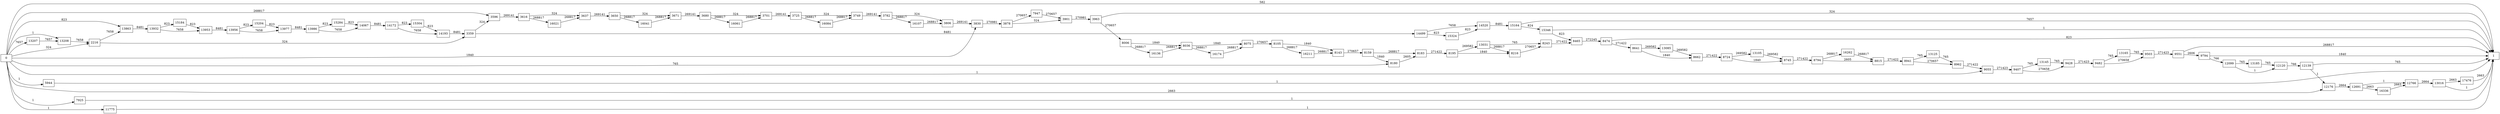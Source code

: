 digraph {
	graph [rankdir=LR]
	node [shape=rectangle]
	2216 -> 3359 [label=324]
	2216 -> 13863 [label=7658]
	3359 -> 3596 [label=324]
	3359 -> 14499 [label=8481]
	3596 -> 3616 [label=269141]
	3616 -> 3637 [label=324]
	3616 -> 16021 [label=268817]
	3637 -> 3650 [label=269141]
	3650 -> 3671 [label=324]
	3650 -> 16041 [label=268817]
	3671 -> 3680 [label=269141]
	3680 -> 3701 [label=324]
	3680 -> 16061 [label=268817]
	3701 -> 3725 [label=269141]
	3725 -> 3749 [label=324]
	3725 -> 16084 [label=268817]
	3749 -> 3782 [label=269141]
	3782 -> 3806 [label=324]
	3782 -> 16107 [label=268817]
	3806 -> 3830 [label=269141]
	3830 -> 3878 [label=270981]
	3878 -> 3901 [label=324]
	3878 -> 7947 [label=270657]
	3901 -> 3963 [label=270981]
	3963 -> 1 [label=324]
	3963 -> 8006 [label=270657]
	5944 -> 1 [label=1]
	7925 -> 1 [label=1]
	7947 -> 3901 [label=270657]
	8006 -> 8036 [label=1840]
	8006 -> 16136 [label=268817]
	8036 -> 8075 [label=1840]
	8036 -> 16174 [label=268817]
	8075 -> 8105 [label=270657]
	8105 -> 8143 [label=1840]
	8105 -> 16211 [label=268817]
	8143 -> 8159 [label=270657]
	8159 -> 8180 [label=1840]
	8159 -> 8183 [label=268817]
	8180 -> 8183 [label=2605]
	8183 -> 8195 [label=271422]
	8195 -> 8216 [label=1840]
	8195 -> 13031 [label=269582]
	8216 -> 8243 [label=270657]
	8243 -> 8465 [label=271422]
	8465 -> 8474 [label=272245]
	8474 -> 8641 [label=271422]
	8474 -> 1 [label=823]
	8641 -> 8662 [label=1840]
	8641 -> 13085 [label=269582]
	8662 -> 8724 [label=271422]
	8724 -> 8745 [label=1840]
	8724 -> 13105 [label=269582]
	8745 -> 8794 [label=271422]
	8794 -> 8815 [label=2605]
	8794 -> 16262 [label=268817]
	8815 -> 8941 [label=271422]
	8941 -> 8962 [label=270657]
	8941 -> 13125 [label=765]
	8962 -> 9055 [label=271422]
	9055 -> 9407 [label=271423]
	9407 -> 9428 [label=270658]
	9407 -> 13145 [label=765]
	9428 -> 9482 [label=271423]
	9482 -> 9503 [label=270658]
	9482 -> 13165 [label=765]
	9503 -> 9551 [label=271423]
	9551 -> 1 [label=268817]
	9551 -> 9794 [label=2606]
	9794 -> 1 [label=1840]
	9794 -> 12099 [label=766]
	11775 -> 1 [label=1]
	12099 -> 12120 [label=1]
	12099 -> 13185 [label=765]
	12120 -> 12139 [label=766]
	12139 -> 1 [label=765]
	12139 -> 12176 [label=1]
	12176 -> 12691 [label=2664]
	12691 -> 12766 [label=1]
	12691 -> 16336 [label=2663]
	12766 -> 13016 [label=2664]
	13016 -> 1 [label=1]
	13016 -> 17476 [label=2663]
	13031 -> 8243 [label=765]
	13031 -> 8216 [label=268817]
	13085 -> 8662 [label=269582]
	13105 -> 8745 [label=269582]
	13125 -> 8962 [label=765]
	13145 -> 9428 [label=765]
	13165 -> 9503 [label=765]
	13185 -> 12120 [label=765]
	13207 -> 13208 [label=7657]
	13208 -> 2216 [label=7658]
	13863 -> 13932 [label=8481]
	13932 -> 13953 [label=7658]
	13932 -> 15184 [label=823]
	13953 -> 13956 [label=8481]
	13956 -> 13977 [label=7658]
	13956 -> 15204 [label=823]
	13977 -> 13986 [label=8481]
	13986 -> 14067 [label=7658]
	13986 -> 15284 [label=823]
	14067 -> 14172 [label=8481]
	14172 -> 14193 [label=7658]
	14172 -> 15304 [label=823]
	14193 -> 3359 [label=8481]
	14499 -> 14520 [label=7658]
	14499 -> 15324 [label=823]
	14520 -> 15164 [label=8481]
	15164 -> 1 [label=7657]
	15164 -> 15346 [label=824]
	15184 -> 13953 [label=823]
	15204 -> 13977 [label=823]
	15284 -> 14067 [label=823]
	15304 -> 14193 [label=823]
	15324 -> 14520 [label=823]
	15346 -> 1 [label=1]
	15346 -> 8465 [label=823]
	16021 -> 3637 [label=268817]
	16041 -> 3671 [label=268817]
	16061 -> 3701 [label=268817]
	16084 -> 3749 [label=268817]
	16107 -> 3806 [label=268817]
	16136 -> 8036 [label=268817]
	16174 -> 8075 [label=268817]
	16211 -> 8143 [label=268817]
	16262 -> 8815 [label=268817]
	16336 -> 12766 [label=2663]
	17476 -> 1 [label=2663]
	0 -> 3830 [label=1840]
	0 -> 9055 [label=1]
	0 -> 13863 [label=823]
	0 -> 13208 [label=1]
	0 -> 12176 [label=2663]
	0 -> 1 [label=582]
	0 -> 2216 [label=324]
	0 -> 5944 [label=1]
	0 -> 7925 [label=1]
	0 -> 11775 [label=1]
	0 -> 8180 [label=765]
	0 -> 13207 [label=7657]
	0 -> 3596 [label=268817]
}
